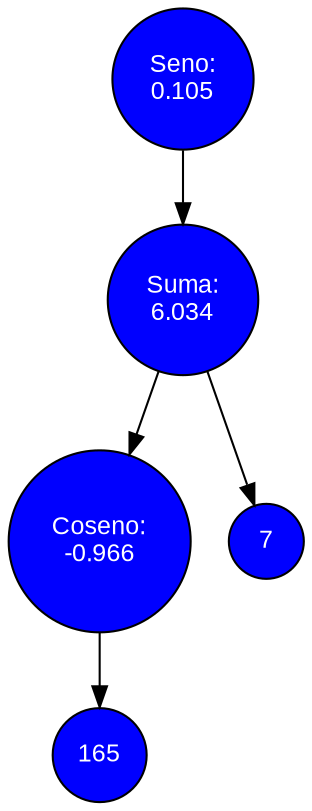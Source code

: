 digraph { 
rankdir = TB 
node[shape=circle, style="filled" fontname="Arial", fontsize=12, fontcolor="white", fillcolor="blue"] 

N03 -> N02 
N03[label="Seno:
0.105"]
N02 -> N01 
N02[label="Suma:
6.034"]
N02 -> V021 
V021[label="7"]
N01[label="Coseno:
-0.966"]
N01 -> V011 
V011[label="165"]


//!---------------NUEVO ARBOL ----------------!



}